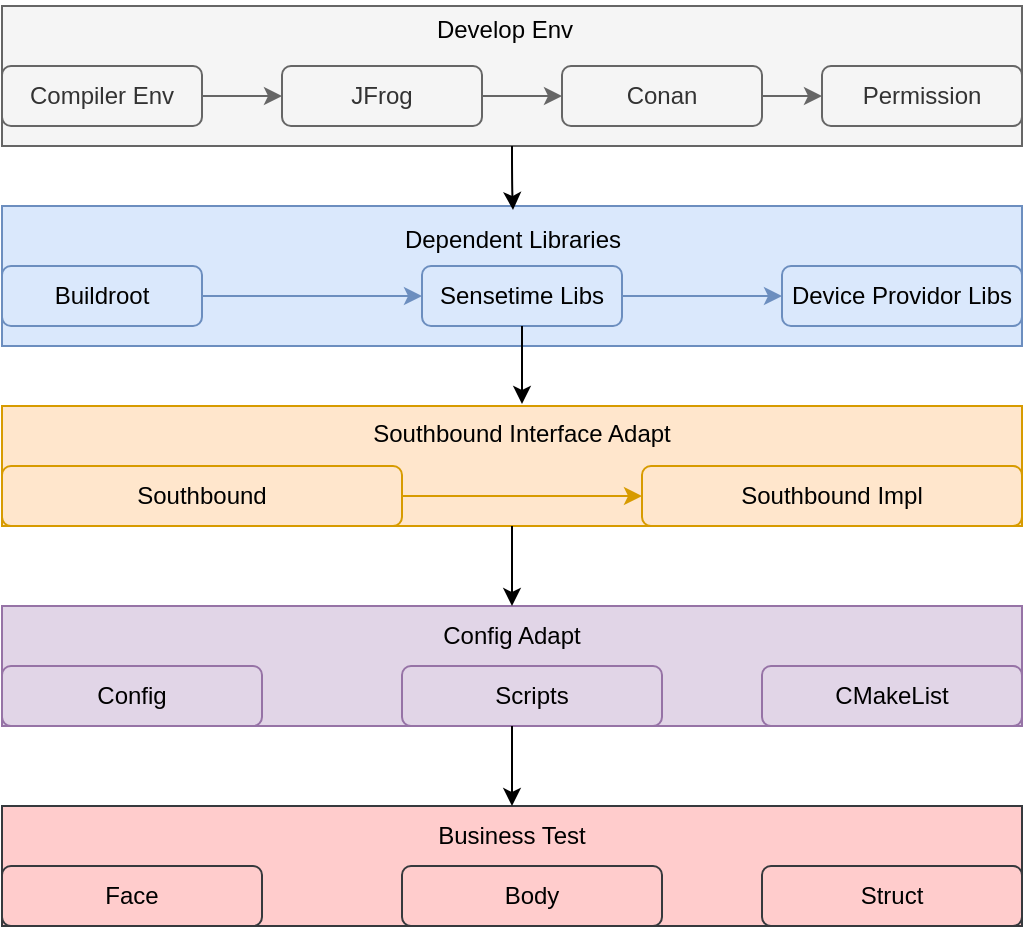 <mxfile version="15.8.6" type="github">
  <diagram id="mPXVBvc42pHDKVIPFFId" name="Page-1">
    <mxGraphModel dx="1185" dy="662" grid="0" gridSize="10" guides="0" tooltips="1" connect="1" arrows="1" fold="1" page="1" pageScale="1" pageWidth="827" pageHeight="1169" background="#FFFFFF" math="0" shadow="0">
      <root>
        <mxCell id="0" />
        <mxCell id="1" parent="0" />
        <mxCell id="g_9wReLTdOW9S_xXq5gn-59" value="" style="group" vertex="1" connectable="0" parent="1">
          <mxGeometry x="240" y="260" width="510" height="460" as="geometry" />
        </mxCell>
        <mxCell id="g_9wReLTdOW9S_xXq5gn-1" value="" style="rounded=0;whiteSpace=wrap;html=1;fillColor=#f5f5f5;fontColor=#333333;strokeColor=#666666;" vertex="1" parent="g_9wReLTdOW9S_xXq5gn-59">
          <mxGeometry width="510" height="70" as="geometry" />
        </mxCell>
        <mxCell id="g_9wReLTdOW9S_xXq5gn-2" value="" style="rounded=0;whiteSpace=wrap;html=1;fillColor=#dae8fc;strokeColor=#6c8ebf;" vertex="1" parent="g_9wReLTdOW9S_xXq5gn-59">
          <mxGeometry y="100" width="510" height="70" as="geometry" />
        </mxCell>
        <mxCell id="g_9wReLTdOW9S_xXq5gn-6" value="" style="rounded=0;whiteSpace=wrap;html=1;fillColor=#ffe6cc;strokeColor=#d79b00;" vertex="1" parent="g_9wReLTdOW9S_xXq5gn-59">
          <mxGeometry y="200" width="510" height="60" as="geometry" />
        </mxCell>
        <mxCell id="g_9wReLTdOW9S_xXq5gn-8" value="" style="rounded=0;whiteSpace=wrap;html=1;fillColor=#e1d5e7;strokeColor=#9673a6;" vertex="1" parent="g_9wReLTdOW9S_xXq5gn-59">
          <mxGeometry y="300" width="510" height="60" as="geometry" />
        </mxCell>
        <mxCell id="g_9wReLTdOW9S_xXq5gn-10" value="" style="rounded=0;whiteSpace=wrap;html=1;fillColor=#ffcccc;strokeColor=#36393d;" vertex="1" parent="g_9wReLTdOW9S_xXq5gn-59">
          <mxGeometry y="400" width="510" height="60" as="geometry" />
        </mxCell>
        <mxCell id="g_9wReLTdOW9S_xXq5gn-13" value="Compiler Env" style="rounded=1;whiteSpace=wrap;html=1;fillColor=#f5f5f5;fontColor=#333333;strokeColor=#666666;" vertex="1" parent="g_9wReLTdOW9S_xXq5gn-59">
          <mxGeometry y="30" width="100" height="30" as="geometry" />
        </mxCell>
        <mxCell id="g_9wReLTdOW9S_xXq5gn-14" value="JFrog" style="rounded=1;whiteSpace=wrap;html=1;fillColor=#f5f5f5;fontColor=#333333;strokeColor=#666666;" vertex="1" parent="g_9wReLTdOW9S_xXq5gn-59">
          <mxGeometry x="140" y="30" width="100" height="30" as="geometry" />
        </mxCell>
        <mxCell id="g_9wReLTdOW9S_xXq5gn-17" value="" style="edgeStyle=orthogonalEdgeStyle;rounded=0;orthogonalLoop=1;jettySize=auto;html=1;fillColor=#f5f5f5;strokeColor=#666666;" edge="1" parent="g_9wReLTdOW9S_xXq5gn-59" source="g_9wReLTdOW9S_xXq5gn-13" target="g_9wReLTdOW9S_xXq5gn-14">
          <mxGeometry relative="1" as="geometry" />
        </mxCell>
        <mxCell id="g_9wReLTdOW9S_xXq5gn-15" value="Conan" style="rounded=1;whiteSpace=wrap;html=1;fillColor=#f5f5f5;fontColor=#333333;strokeColor=#666666;" vertex="1" parent="g_9wReLTdOW9S_xXq5gn-59">
          <mxGeometry x="280" y="30" width="100" height="30" as="geometry" />
        </mxCell>
        <mxCell id="g_9wReLTdOW9S_xXq5gn-18" value="" style="edgeStyle=orthogonalEdgeStyle;rounded=0;orthogonalLoop=1;jettySize=auto;html=1;fillColor=#f5f5f5;strokeColor=#666666;" edge="1" parent="g_9wReLTdOW9S_xXq5gn-59" source="g_9wReLTdOW9S_xXq5gn-14" target="g_9wReLTdOW9S_xXq5gn-15">
          <mxGeometry relative="1" as="geometry" />
        </mxCell>
        <mxCell id="g_9wReLTdOW9S_xXq5gn-16" value="Permission" style="rounded=1;whiteSpace=wrap;html=1;fillColor=#f5f5f5;fontColor=#333333;strokeColor=#666666;" vertex="1" parent="g_9wReLTdOW9S_xXq5gn-59">
          <mxGeometry x="410" y="30" width="100" height="30" as="geometry" />
        </mxCell>
        <mxCell id="g_9wReLTdOW9S_xXq5gn-19" value="" style="edgeStyle=orthogonalEdgeStyle;rounded=0;orthogonalLoop=1;jettySize=auto;html=1;fillColor=#f5f5f5;strokeColor=#666666;" edge="1" parent="g_9wReLTdOW9S_xXq5gn-59" source="g_9wReLTdOW9S_xXq5gn-15" target="g_9wReLTdOW9S_xXq5gn-16">
          <mxGeometry relative="1" as="geometry" />
        </mxCell>
        <mxCell id="g_9wReLTdOW9S_xXq5gn-23" value="Buildroot" style="rounded=1;whiteSpace=wrap;html=1;fillColor=#dae8fc;strokeColor=#6c8ebf;" vertex="1" parent="g_9wReLTdOW9S_xXq5gn-59">
          <mxGeometry y="130" width="100" height="30" as="geometry" />
        </mxCell>
        <mxCell id="g_9wReLTdOW9S_xXq5gn-25" value="Sensetime Libs" style="rounded=1;whiteSpace=wrap;html=1;fillColor=#dae8fc;strokeColor=#6c8ebf;" vertex="1" parent="g_9wReLTdOW9S_xXq5gn-59">
          <mxGeometry x="210" y="130" width="100" height="30" as="geometry" />
        </mxCell>
        <mxCell id="g_9wReLTdOW9S_xXq5gn-22" value="" style="edgeStyle=orthogonalEdgeStyle;rounded=0;orthogonalLoop=1;jettySize=auto;html=1;fillColor=#dae8fc;strokeColor=#6c8ebf;" edge="1" source="g_9wReLTdOW9S_xXq5gn-23" target="g_9wReLTdOW9S_xXq5gn-25" parent="g_9wReLTdOW9S_xXq5gn-59">
          <mxGeometry relative="1" as="geometry" />
        </mxCell>
        <mxCell id="g_9wReLTdOW9S_xXq5gn-27" value="Device Providor Libs" style="rounded=1;whiteSpace=wrap;html=1;fillColor=#dae8fc;strokeColor=#6c8ebf;" vertex="1" parent="g_9wReLTdOW9S_xXq5gn-59">
          <mxGeometry x="390" y="130" width="120" height="30" as="geometry" />
        </mxCell>
        <mxCell id="g_9wReLTdOW9S_xXq5gn-24" value="" style="edgeStyle=orthogonalEdgeStyle;rounded=0;orthogonalLoop=1;jettySize=auto;html=1;fillColor=#dae8fc;strokeColor=#6c8ebf;" edge="1" source="g_9wReLTdOW9S_xXq5gn-25" target="g_9wReLTdOW9S_xXq5gn-27" parent="g_9wReLTdOW9S_xXq5gn-59">
          <mxGeometry relative="1" as="geometry" />
        </mxCell>
        <mxCell id="g_9wReLTdOW9S_xXq5gn-29" value="Southbound" style="rounded=1;whiteSpace=wrap;html=1;fillColor=#ffe6cc;strokeColor=#d79b00;" vertex="1" parent="g_9wReLTdOW9S_xXq5gn-59">
          <mxGeometry y="230" width="200" height="30" as="geometry" />
        </mxCell>
        <mxCell id="g_9wReLTdOW9S_xXq5gn-30" value="Southbound Impl" style="rounded=1;whiteSpace=wrap;html=1;fillColor=#ffe6cc;strokeColor=#d79b00;" vertex="1" parent="g_9wReLTdOW9S_xXq5gn-59">
          <mxGeometry x="320" y="230" width="190" height="30" as="geometry" />
        </mxCell>
        <mxCell id="g_9wReLTdOW9S_xXq5gn-32" style="edgeStyle=orthogonalEdgeStyle;curved=1;rounded=0;orthogonalLoop=1;jettySize=auto;html=1;exitX=1;exitY=0.5;exitDx=0;exitDy=0;entryX=0;entryY=0.5;entryDx=0;entryDy=0;fillColor=#ffe6cc;strokeColor=#d79b00;" edge="1" parent="g_9wReLTdOW9S_xXq5gn-59" source="g_9wReLTdOW9S_xXq5gn-29" target="g_9wReLTdOW9S_xXq5gn-30">
          <mxGeometry relative="1" as="geometry" />
        </mxCell>
        <mxCell id="g_9wReLTdOW9S_xXq5gn-34" value="Config" style="rounded=1;whiteSpace=wrap;html=1;fillColor=#e1d5e7;strokeColor=#9673a6;" vertex="1" parent="g_9wReLTdOW9S_xXq5gn-59">
          <mxGeometry y="330" width="130" height="30" as="geometry" />
        </mxCell>
        <mxCell id="g_9wReLTdOW9S_xXq5gn-35" value="Scripts" style="rounded=1;whiteSpace=wrap;html=1;fillColor=#e1d5e7;strokeColor=#9673a6;" vertex="1" parent="g_9wReLTdOW9S_xXq5gn-59">
          <mxGeometry x="200" y="330" width="130" height="30" as="geometry" />
        </mxCell>
        <mxCell id="g_9wReLTdOW9S_xXq5gn-36" value="CMakeList" style="rounded=1;whiteSpace=wrap;html=1;fillColor=#e1d5e7;strokeColor=#9673a6;" vertex="1" parent="g_9wReLTdOW9S_xXq5gn-59">
          <mxGeometry x="380" y="330" width="130" height="30" as="geometry" />
        </mxCell>
        <mxCell id="g_9wReLTdOW9S_xXq5gn-38" value="Face" style="rounded=1;whiteSpace=wrap;html=1;fillColor=#ffcccc;strokeColor=#36393d;" vertex="1" parent="g_9wReLTdOW9S_xXq5gn-59">
          <mxGeometry y="430" width="130" height="30" as="geometry" />
        </mxCell>
        <mxCell id="g_9wReLTdOW9S_xXq5gn-40" value="Body" style="rounded=1;whiteSpace=wrap;html=1;fillColor=#ffcccc;strokeColor=#36393d;" vertex="1" parent="g_9wReLTdOW9S_xXq5gn-59">
          <mxGeometry x="200" y="430" width="130" height="30" as="geometry" />
        </mxCell>
        <mxCell id="g_9wReLTdOW9S_xXq5gn-41" value="Struct" style="rounded=1;whiteSpace=wrap;html=1;fillColor=#ffcccc;strokeColor=#36393d;" vertex="1" parent="g_9wReLTdOW9S_xXq5gn-59">
          <mxGeometry x="380" y="430" width="130" height="30" as="geometry" />
        </mxCell>
        <mxCell id="g_9wReLTdOW9S_xXq5gn-44" value="Develop Env" style="text;html=1;strokeColor=none;fillColor=none;align=center;verticalAlign=middle;whiteSpace=wrap;rounded=0;" vertex="1" parent="g_9wReLTdOW9S_xXq5gn-59">
          <mxGeometry x="210" y="-3" width="82.5" height="30" as="geometry" />
        </mxCell>
        <mxCell id="g_9wReLTdOW9S_xXq5gn-46" value="&lt;font face=&quot;helvetica&quot;&gt;Dependent Libraries&lt;/font&gt;" style="text;html=1;strokeColor=none;fillColor=none;align=center;verticalAlign=middle;whiteSpace=wrap;rounded=0;" vertex="1" parent="g_9wReLTdOW9S_xXq5gn-59">
          <mxGeometry x="186" y="102" width="139" height="30" as="geometry" />
        </mxCell>
        <mxCell id="g_9wReLTdOW9S_xXq5gn-55" value="" style="edgeStyle=orthogonalEdgeStyle;curved=1;rounded=0;orthogonalLoop=1;jettySize=auto;html=1;" edge="1" parent="g_9wReLTdOW9S_xXq5gn-59" source="g_9wReLTdOW9S_xXq5gn-1" target="g_9wReLTdOW9S_xXq5gn-46">
          <mxGeometry relative="1" as="geometry" />
        </mxCell>
        <mxCell id="g_9wReLTdOW9S_xXq5gn-48" value="Southbound Interface Adapt" style="text;html=1;strokeColor=none;fillColor=none;align=center;verticalAlign=middle;whiteSpace=wrap;rounded=0;" vertex="1" parent="g_9wReLTdOW9S_xXq5gn-59">
          <mxGeometry x="172" y="199" width="176" height="30" as="geometry" />
        </mxCell>
        <mxCell id="g_9wReLTdOW9S_xXq5gn-56" value="" style="edgeStyle=orthogonalEdgeStyle;curved=1;rounded=0;orthogonalLoop=1;jettySize=auto;html=1;" edge="1" parent="g_9wReLTdOW9S_xXq5gn-59" source="g_9wReLTdOW9S_xXq5gn-25" target="g_9wReLTdOW9S_xXq5gn-48">
          <mxGeometry relative="1" as="geometry" />
        </mxCell>
        <mxCell id="g_9wReLTdOW9S_xXq5gn-49" value="Config Adapt" style="text;html=1;strokeColor=none;fillColor=none;align=center;verticalAlign=middle;whiteSpace=wrap;rounded=0;" vertex="1" parent="g_9wReLTdOW9S_xXq5gn-59">
          <mxGeometry x="205" y="300" width="100" height="30" as="geometry" />
        </mxCell>
        <mxCell id="g_9wReLTdOW9S_xXq5gn-57" value="" style="edgeStyle=orthogonalEdgeStyle;curved=1;rounded=0;orthogonalLoop=1;jettySize=auto;html=1;" edge="1" parent="g_9wReLTdOW9S_xXq5gn-59" source="g_9wReLTdOW9S_xXq5gn-6" target="g_9wReLTdOW9S_xXq5gn-49">
          <mxGeometry relative="1" as="geometry" />
        </mxCell>
        <mxCell id="g_9wReLTdOW9S_xXq5gn-50" value="Business Test" style="text;html=1;strokeColor=none;fillColor=none;align=center;verticalAlign=middle;whiteSpace=wrap;rounded=0;" vertex="1" parent="g_9wReLTdOW9S_xXq5gn-59">
          <mxGeometry x="210" y="400" width="90" height="30" as="geometry" />
        </mxCell>
        <mxCell id="g_9wReLTdOW9S_xXq5gn-58" value="" style="edgeStyle=orthogonalEdgeStyle;curved=1;rounded=0;orthogonalLoop=1;jettySize=auto;html=1;" edge="1" parent="g_9wReLTdOW9S_xXq5gn-59" source="g_9wReLTdOW9S_xXq5gn-8" target="g_9wReLTdOW9S_xXq5gn-50">
          <mxGeometry relative="1" as="geometry" />
        </mxCell>
      </root>
    </mxGraphModel>
  </diagram>
</mxfile>
